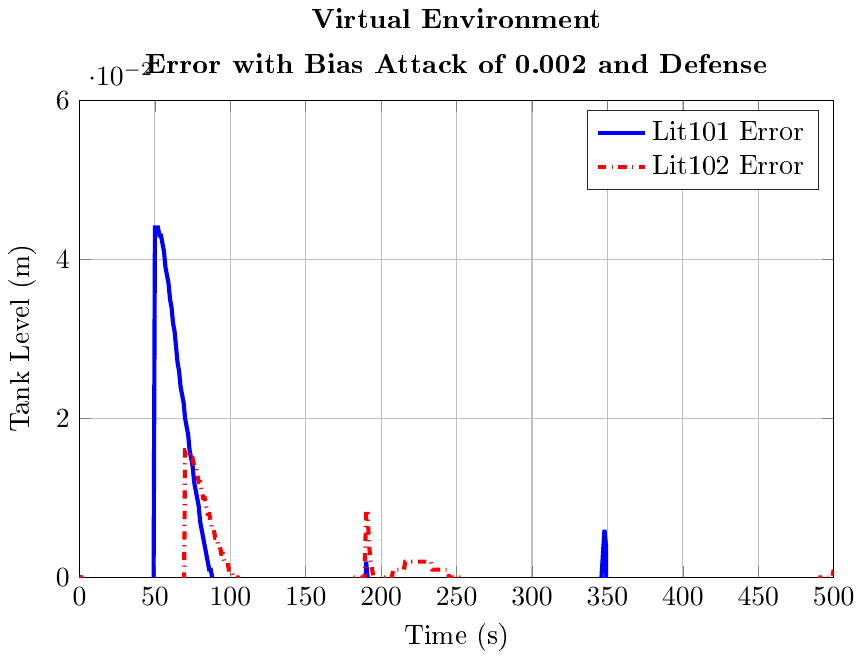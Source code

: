 % This file was created by matlab2tikz.
%
\documentclass[tikz]{standalone}
\usepackage[T1]{fontenc}
\usepackage[utf8]{inputenc}
\usepackage{pgfplots}
\usepackage{grffile}
\pgfplotsset{compat=newest}
\usetikzlibrary{plotmarks}
\usepgfplotslibrary{patchplots}
\usepackage{amsmath}

\begin{document}
\begin{tikzpicture}

\begin{axis}[%
width=0.79\columnwidth,
height=0.5\columnwidth,
at={(0\columnwidth,0\columnwidth)},
scale only axis,
xmin=0,
xmax=500,
xlabel={Time (s)},
xmajorgrids,
ymin=0,
ymax=0.06,
ylabel={Tank Level (m)},
ymajorgrids,
axis background/.style={fill=white},
title style={font=\bfseries,align=center},
title={Virtual Environment\\[1ex]Error with Bias Attack of 0.002 and Defense},
legend style={legend cell align=left,align=left,draw=white!15!black}
]
\addplot [color=blue,solid,line width=1.5pt]
  table[row sep=crcr]{%
0	0\\
1	0\\
2	-0.01\\
3	-0.011\\
4	-0.009\\
5	-0.007\\
6	-0.006\\
7	-0.005\\
8	-0.004\\
9	-0.003\\
10	-0.003\\
11	-0.002\\
12	-0.002\\
13	-0.002\\
14	-0.002\\
15	-0.002\\
16	-0.002\\
17	-0.002\\
18	-0.003\\
19	-0.003\\
20	-0.003\\
21	-0.003\\
22	-0.003\\
23	-0.004\\
24	-0.004\\
25	-0.004\\
26	-0.004\\
27	-0.004\\
28	-0.004\\
29	-0.005\\
30	-0.005\\
31	-0.005\\
32	-0.005\\
33	-0.005\\
34	-0.005\\
35	-0.005\\
36	-0.006\\
37	-0.006\\
38	-0.006\\
39	-0.006\\
40	-0.006\\
41	-0.006\\
42	-0.006\\
43	-0.006\\
44	-0.006\\
45	-0.006\\
46	-0.006\\
47	-0.006\\
48	-0.006\\
49	-0.006\\
50	0.044\\
51	0.044\\
52	0.044\\
53	0.043\\
54	0.043\\
55	0.042\\
56	0.041\\
57	0.039\\
58	0.038\\
59	0.037\\
60	0.035\\
61	0.034\\
62	0.032\\
63	0.031\\
64	0.029\\
65	0.027\\
66	0.026\\
67	0.024\\
68	0.023\\
69	0.022\\
70	0.02\\
71	0.019\\
72	0.018\\
73	0.016\\
74	0.015\\
75	0.014\\
76	0.012\\
77	0.011\\
78	0.01\\
79	0.009\\
80	0.007\\
81	0.006\\
82	0.005\\
83	0.004\\
84	0.003\\
85	0.002\\
86	0.001\\
87	0.001\\
88	-0.0\\
89	-0.001\\
90	-0.002\\
91	-0.002\\
92	-0.003\\
93	-0.003\\
94	-0.004\\
95	-0.004\\
96	-0.005\\
97	-0.005\\
98	-0.006\\
99	-0.006\\
100	-0.006\\
101	-0.007\\
102	-0.007\\
103	-0.007\\
104	-0.007\\
105	-0.008\\
106	-0.008\\
107	-0.008\\
108	-0.008\\
109	-0.008\\
110	-0.008\\
111	-0.009\\
112	-0.009\\
113	-0.009\\
114	-0.009\\
115	-0.009\\
116	-0.009\\
117	-0.009\\
118	-0.009\\
119	-0.009\\
120	-0.009\\
121	-0.009\\
122	-0.009\\
123	-0.009\\
124	-0.009\\
125	-0.009\\
126	-0.009\\
127	-0.009\\
128	-0.009\\
129	-0.009\\
130	-0.009\\
131	-0.009\\
132	-0.009\\
133	-0.009\\
134	-0.009\\
135	-0.009\\
136	-0.009\\
137	-0.009\\
138	-0.009\\
139	-0.009\\
140	-0.009\\
141	-0.008\\
142	-0.008\\
143	-0.008\\
144	-0.008\\
145	-0.008\\
146	-0.008\\
147	-0.008\\
148	-0.008\\
149	-0.008\\
150	-0.008\\
151	-0.008\\
152	-0.008\\
153	-0.008\\
154	-0.008\\
155	-0.008\\
156	-0.008\\
157	-0.008\\
158	-0.008\\
159	-0.008\\
160	-0.007\\
161	-0.007\\
162	-0.007\\
163	-0.007\\
164	-0.007\\
165	-0.007\\
166	-0.007\\
167	-0.007\\
168	-0.007\\
169	-0.007\\
170	-0.007\\
171	-0.007\\
172	-0.007\\
173	-0.007\\
174	-0.007\\
175	-0.007\\
176	-0.007\\
177	-0.007\\
178	-0.006\\
179	-0.007\\
180	-0.006\\
181	-0.006\\
182	-0.006\\
183	-0.006\\
184	-0.006\\
185	-0.006\\
186	-0.006\\
187	-0.006\\
188	-0.006\\
189	-0.006\\
190	0.002\\
191	0.0\\
192	-0.007\\
193	-0.01\\
194	-0.013\\
195	-0.015\\
196	-0.016\\
197	-0.017\\
198	-0.018\\
199	-0.019\\
200	-0.019\\
201	-0.019\\
202	-0.019\\
203	-0.019\\
204	-0.019\\
205	-0.019\\
206	-0.019\\
207	-0.018\\
208	-0.018\\
209	-0.017\\
210	-0.017\\
211	-0.017\\
212	-0.016\\
213	-0.016\\
214	-0.015\\
215	-0.015\\
216	-0.014\\
217	-0.014\\
218	-0.014\\
219	-0.013\\
220	-0.013\\
221	-0.012\\
222	-0.012\\
223	-0.012\\
224	-0.011\\
225	-0.011\\
226	-0.011\\
227	-0.01\\
228	-0.01\\
229	-0.01\\
230	-0.01\\
231	-0.009\\
232	-0.009\\
233	-0.009\\
234	-0.008\\
235	-0.008\\
236	-0.008\\
237	-0.008\\
238	-0.008\\
239	-0.007\\
240	-0.007\\
241	-0.007\\
242	-0.007\\
243	-0.007\\
244	-0.007\\
245	-0.006\\
246	-0.006\\
247	-0.006\\
248	-0.006\\
249	-0.006\\
250	-0.006\\
251	-0.006\\
252	-0.005\\
253	-0.005\\
254	-0.005\\
255	-0.005\\
256	-0.005\\
257	-0.005\\
258	-0.005\\
259	-0.005\\
260	-0.005\\
261	-0.005\\
262	-0.004\\
263	-0.004\\
264	-0.004\\
265	-0.004\\
266	-0.004\\
267	-0.004\\
268	-0.004\\
269	-0.004\\
270	-0.004\\
271	-0.004\\
272	-0.004\\
273	-0.004\\
274	-0.004\\
275	-0.004\\
276	-0.004\\
277	-0.004\\
278	-0.004\\
279	-0.003\\
280	-0.003\\
281	-0.003\\
282	-0.003\\
283	-0.003\\
284	-0.003\\
285	-0.003\\
286	-0.003\\
287	-0.003\\
288	-0.003\\
289	-0.003\\
290	-0.003\\
291	-0.003\\
292	-0.003\\
293	-0.003\\
294	-0.003\\
295	-0.003\\
296	-0.003\\
297	-0.003\\
298	-0.003\\
299	-0.003\\
300	-0.003\\
301	-0.003\\
302	-0.003\\
303	-0.003\\
304	-0.003\\
305	-0.003\\
306	-0.003\\
307	-0.003\\
308	-0.003\\
309	-0.003\\
310	-0.003\\
311	-0.003\\
312	-0.003\\
313	-0.002\\
314	-0.002\\
315	-0.002\\
316	-0.002\\
317	-0.002\\
318	-0.002\\
319	-0.002\\
320	-0.002\\
321	-0.002\\
322	-0.002\\
323	-0.002\\
324	-0.002\\
325	-0.002\\
326	-0.002\\
327	-0.002\\
328	-0.002\\
329	-0.002\\
330	-0.002\\
331	-0.002\\
332	-0.002\\
333	-0.002\\
334	-0.002\\
335	-0.002\\
336	-0.002\\
337	-0.002\\
338	-0.002\\
339	-0.002\\
340	-0.002\\
341	-0.002\\
342	-0.002\\
343	-0.009\\
344	-0.007\\
345	-0.003\\
346	0.0\\
347	0.003\\
348	0.006\\
349	0.004\\
350	-0.038\\
351	-0.046\\
352	-0.052\\
353	-0.05\\
354	-0.047\\
355	-0.043\\
356	-0.039\\
357	-0.037\\
358	-0.034\\
359	-0.032\\
360	-0.03\\
361	-0.028\\
362	-0.027\\
363	-0.026\\
364	-0.024\\
365	-0.023\\
366	-0.022\\
367	-0.022\\
368	-0.021\\
369	-0.02\\
370	-0.019\\
371	-0.019\\
372	-0.018\\
373	-0.017\\
374	-0.017\\
375	-0.016\\
376	-0.016\\
377	-0.016\\
378	-0.015\\
379	-0.015\\
380	-0.014\\
381	-0.014\\
382	-0.014\\
383	-0.013\\
384	-0.013\\
385	-0.012\\
386	-0.012\\
387	-0.012\\
388	-0.012\\
389	-0.011\\
390	-0.011\\
391	-0.011\\
392	-0.011\\
393	-0.01\\
394	-0.01\\
395	-0.01\\
396	-0.01\\
397	-0.009\\
398	-0.009\\
399	-0.009\\
400	-0.009\\
401	-0.009\\
402	-0.008\\
403	-0.008\\
404	-0.008\\
405	-0.007\\
406	-0.007\\
407	-0.006\\
408	-0.006\\
409	-0.006\\
410	-0.005\\
411	-0.005\\
412	-0.005\\
413	-0.005\\
414	-0.004\\
415	-0.004\\
416	-0.004\\
417	-0.004\\
418	-0.003\\
419	-0.003\\
420	-0.003\\
421	-0.003\\
422	-0.003\\
423	-0.003\\
424	-0.003\\
425	-0.002\\
426	-0.002\\
427	-0.002\\
428	-0.002\\
429	-0.002\\
430	-0.002\\
431	-0.002\\
432	-0.002\\
433	-0.002\\
434	-0.002\\
435	-0.002\\
436	-0.002\\
437	-0.002\\
438	-0.002\\
439	-0.002\\
440	-0.002\\
441	-0.002\\
442	-0.002\\
443	-0.002\\
444	-0.002\\
445	-0.002\\
446	-0.002\\
447	-0.002\\
448	-0.002\\
449	-0.003\\
450	-0.003\\
451	-0.003\\
452	-0.003\\
453	-0.003\\
454	-0.003\\
455	-0.003\\
456	-0.003\\
457	-0.003\\
458	-0.003\\
459	-0.003\\
460	-0.003\\
461	-0.004\\
462	-0.004\\
463	-0.004\\
464	-0.004\\
465	-0.004\\
466	-0.004\\
467	-0.004\\
468	-0.004\\
469	-0.004\\
470	-0.004\\
471	-0.004\\
472	-0.004\\
473	-0.004\\
474	-0.004\\
475	-0.004\\
476	-0.004\\
477	-0.004\\
478	-0.004\\
479	-0.004\\
480	-0.004\\
481	-0.004\\
482	-0.004\\
483	-0.004\\
484	-0.004\\
485	-0.004\\
486	-0.004\\
487	-0.004\\
488	-0.004\\
489	-0.004\\
490	-0.004\\
491	-0.004\\
492	-0.004\\
493	-0.004\\
494	-0.004\\
495	-0.004\\
496	-0.004\\
497	-0.004\\
498	-0.004\\
499	-0.004\\
500	-0.004\\
};
\addlegendentry{Lit101 Error};

\addplot [color=red,dashdotted,line width=1.5pt]
  table[row sep=crcr]{%
0	0\\
1	0\\
2	-0.008\\
3	-0.009\\
4	-0.007\\
5	-0.006\\
6	-0.005\\
7	-0.004\\
8	-0.003\\
9	-0.002\\
10	-0.002\\
11	-0.002\\
12	-0.002\\
13	-0.001\\
14	-0.001\\
15	-0.001\\
16	-0.002\\
17	-0.002\\
18	-0.002\\
19	-0.002\\
20	-0.002\\
21	-0.002\\
22	-0.002\\
23	-0.002\\
24	-0.003\\
25	-0.003\\
26	-0.003\\
27	-0.003\\
28	-0.003\\
29	-0.003\\
30	-0.003\\
31	-0.003\\
32	-0.003\\
33	-0.004\\
34	-0.004\\
35	-0.004\\
36	-0.004\\
37	-0.004\\
38	-0.004\\
39	-0.004\\
40	-0.004\\
41	-0.004\\
42	-0.004\\
43	-0.004\\
44	-0.004\\
45	-0.004\\
46	-0.004\\
47	-0.004\\
48	-0.004\\
49	-0.004\\
50	-0.004\\
51	-0.004\\
52	-0.004\\
53	-0.004\\
54	-0.004\\
55	-0.004\\
56	-0.005\\
57	-0.005\\
58	-0.005\\
59	-0.006\\
60	-0.006\\
61	-0.007\\
62	-0.007\\
63	-0.007\\
64	-0.008\\
65	-0.008\\
66	-0.008\\
67	-0.009\\
68	-0.009\\
69	-0.009\\
70	0.016\\
71	0.016\\
72	0.016\\
73	0.015\\
74	0.015\\
75	0.015\\
76	0.014\\
77	0.014\\
78	0.013\\
79	0.012\\
80	0.012\\
81	0.011\\
82	0.01\\
83	0.01\\
84	0.009\\
85	0.008\\
86	0.008\\
87	0.007\\
88	0.006\\
89	0.006\\
90	0.005\\
91	0.005\\
92	0.004\\
93	0.004\\
94	0.003\\
95	0.003\\
96	0.002\\
97	0.002\\
98	0.002\\
99	0.001\\
100	0.001\\
101	0.001\\
102	0.0\\
103	1.528e-05\\
104	-0.0\\
105	-0.0\\
106	-0.001\\
107	-0.001\\
108	-0.001\\
109	-0.001\\
110	-0.001\\
111	-0.002\\
112	-0.002\\
113	-0.002\\
114	-0.002\\
115	-0.002\\
116	-0.002\\
117	-0.002\\
118	-0.002\\
119	-0.002\\
120	-0.003\\
121	-0.003\\
122	-0.003\\
123	-0.003\\
124	-0.003\\
125	-0.003\\
126	-0.003\\
127	-0.003\\
128	-0.002\\
129	-0.002\\
130	-0.002\\
131	-0.002\\
132	-0.002\\
133	-0.002\\
134	-0.002\\
135	-0.002\\
136	-0.002\\
137	-0.002\\
138	-0.002\\
139	-0.002\\
140	-0.002\\
141	-0.002\\
142	-0.002\\
143	-0.002\\
144	-0.002\\
145	-0.002\\
146	-0.002\\
147	-0.002\\
148	-0.002\\
149	-0.002\\
150	-0.001\\
151	-0.001\\
152	-0.001\\
153	-0.001\\
154	-0.001\\
155	-0.001\\
156	-0.001\\
157	-0.001\\
158	-0.001\\
159	-0.001\\
160	-0.001\\
161	-0.001\\
162	-0.001\\
163	-0.001\\
164	-0.001\\
165	-0.001\\
166	-0.001\\
167	-0.001\\
168	-0.001\\
169	-0.001\\
170	-0.001\\
171	-0.001\\
172	-0.001\\
173	-0.001\\
174	-0.001\\
175	-0.001\\
176	-0.001\\
177	-0.001\\
178	-0.001\\
179	-0.001\\
180	-0.0\\
181	-0.0\\
182	-0.0\\
183	-0.0\\
184	-0.0\\
185	-0.0\\
186	-0.0\\
187	-0.0\\
188	-0.0\\
189	-0.0\\
190	0.008\\
191	0.008\\
192	0.004\\
193	0.002\\
194	0.001\\
195	0.0\\
196	-0.0\\
197	-0.0\\
198	-0.001\\
199	-0.001\\
200	-0.001\\
201	-0.0\\
202	-0.0\\
203	-0.0\\
204	-7.626e-05\\
205	8.919e-05\\
206	0.0\\
207	0.0\\
208	0.001\\
209	0.001\\
210	0.001\\
211	0.001\\
212	0.001\\
213	0.001\\
214	0.001\\
215	0.001\\
216	0.002\\
217	0.002\\
218	0.002\\
219	0.002\\
220	0.002\\
221	0.002\\
222	0.002\\
223	0.002\\
224	0.002\\
225	0.002\\
226	0.002\\
227	0.002\\
228	0.002\\
229	0.002\\
230	0.002\\
231	0.002\\
232	0.002\\
233	0.002\\
234	0.001\\
235	0.001\\
236	0.001\\
237	0.001\\
238	0.001\\
239	0.001\\
240	0.001\\
241	0.001\\
242	0.001\\
243	0.001\\
244	0.001\\
245	0.0\\
246	0.0\\
247	0.0\\
248	0.0\\
249	0.0\\
250	4.651e-05\\
251	-4.002e-05\\
252	-0.0\\
253	-0.0\\
254	-0.0\\
255	-0.0\\
256	-0.0\\
257	-0.001\\
258	-0.001\\
259	-0.001\\
260	-0.001\\
261	-0.001\\
262	-0.001\\
263	-0.001\\
264	-0.001\\
265	-0.001\\
266	-0.001\\
267	-0.001\\
268	-0.001\\
269	-0.001\\
270	-0.001\\
271	-0.002\\
272	-0.002\\
273	-0.002\\
274	-0.002\\
275	-0.002\\
276	-0.002\\
277	-0.002\\
278	-0.002\\
279	-0.002\\
280	-0.002\\
281	-0.002\\
282	-0.002\\
283	-0.002\\
284	-0.002\\
285	-0.002\\
286	-0.002\\
287	-0.002\\
288	-0.003\\
289	-0.003\\
290	-0.003\\
291	-0.003\\
292	-0.003\\
293	-0.003\\
294	-0.003\\
295	-0.003\\
296	-0.003\\
297	-0.003\\
298	-0.003\\
299	-0.003\\
300	-0.003\\
301	-0.003\\
302	-0.003\\
303	-0.003\\
304	-0.003\\
305	-0.003\\
306	-0.003\\
307	-0.003\\
308	-0.003\\
309	-0.003\\
310	-0.003\\
311	-0.004\\
312	-0.004\\
313	-0.004\\
314	-0.004\\
315	-0.004\\
316	-0.004\\
317	-0.004\\
318	-0.004\\
319	-0.004\\
320	-0.004\\
321	-0.004\\
322	-0.004\\
323	-0.004\\
324	-0.004\\
325	-0.004\\
326	-0.004\\
327	-0.004\\
328	-0.004\\
329	-0.004\\
330	-0.004\\
331	-0.004\\
332	-0.004\\
333	-0.004\\
334	-0.004\\
335	-0.004\\
336	-0.004\\
337	-0.004\\
338	-0.004\\
339	-0.004\\
340	-0.004\\
341	-0.004\\
342	-0.005\\
343	-0.012\\
344	-0.012\\
345	-0.01\\
346	-0.009\\
347	-0.008\\
348	-0.007\\
349	-0.009\\
350	-0.028\\
351	-0.035\\
352	-0.042\\
353	-0.041\\
354	-0.038\\
355	-0.036\\
356	-0.034\\
357	-0.032\\
358	-0.031\\
359	-0.03\\
360	-0.029\\
361	-0.029\\
362	-0.028\\
363	-0.028\\
364	-0.028\\
365	-0.028\\
366	-0.028\\
367	-0.028\\
368	-0.028\\
369	-0.028\\
370	-0.028\\
371	-0.028\\
372	-0.028\\
373	-0.028\\
374	-0.029\\
375	-0.029\\
376	-0.029\\
377	-0.029\\
378	-0.029\\
379	-0.029\\
380	-0.03\\
381	-0.03\\
382	-0.03\\
383	-0.03\\
384	-0.03\\
385	-0.03\\
386	-0.03\\
387	-0.03\\
388	-0.031\\
389	-0.031\\
390	-0.031\\
391	-0.031\\
392	-0.031\\
393	-0.031\\
394	-0.031\\
395	-0.031\\
396	-0.031\\
397	-0.031\\
398	-0.031\\
399	-0.031\\
400	-0.031\\
401	-0.031\\
402	-0.031\\
403	-0.031\\
404	-0.03\\
405	-0.03\\
406	-0.029\\
407	-0.028\\
408	-0.028\\
409	-0.027\\
410	-0.026\\
411	-0.025\\
412	-0.025\\
413	-0.024\\
414	-0.023\\
415	-0.022\\
416	-0.022\\
417	-0.021\\
418	-0.02\\
419	-0.019\\
420	-0.019\\
421	-0.018\\
422	-0.018\\
423	-0.017\\
424	-0.016\\
425	-0.016\\
426	-0.015\\
427	-0.014\\
428	-0.014\\
429	-0.013\\
430	-0.013\\
431	-0.012\\
432	-0.012\\
433	-0.012\\
434	-0.011\\
435	-0.011\\
436	-0.01\\
437	-0.01\\
438	-0.01\\
439	-0.009\\
440	-0.009\\
441	-0.009\\
442	-0.008\\
443	-0.008\\
444	-0.008\\
445	-0.007\\
446	-0.007\\
447	-0.007\\
448	-0.007\\
449	-0.007\\
450	-0.007\\
451	-0.006\\
452	-0.006\\
453	-0.006\\
454	-0.006\\
455	-0.006\\
456	-0.006\\
457	-0.005\\
458	-0.005\\
459	-0.005\\
460	-0.005\\
461	-0.005\\
462	-0.005\\
463	-0.004\\
464	-0.004\\
465	-0.004\\
466	-0.004\\
467	-0.004\\
468	-0.004\\
469	-0.003\\
470	-0.003\\
471	-0.003\\
472	-0.003\\
473	-0.003\\
474	-0.003\\
475	-0.003\\
476	-0.002\\
477	-0.002\\
478	-0.002\\
479	-0.002\\
480	-0.002\\
481	-0.002\\
482	-0.002\\
483	-0.001\\
484	-0.001\\
485	-0.001\\
486	-0.001\\
487	-0.001\\
488	-0.001\\
489	-0.001\\
490	-0.001\\
491	-0.0\\
492	-0.0\\
493	-0.0\\
494	-9.458e-05\\
495	2.248e-05\\
496	0.0\\
497	0.0\\
498	0.0\\
499	0.0\\
500	0.001\\
};
\addlegendentry{Lit102 Error};

\end{axis}
\end{tikzpicture}%
\end{document}